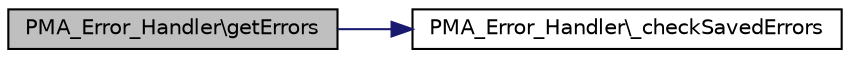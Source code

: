 digraph G
{
  edge [fontname="Helvetica",fontsize="10",labelfontname="Helvetica",labelfontsize="10"];
  node [fontname="Helvetica",fontsize="10",shape=record];
  rankdir="LR";
  Node1 [label="PMA_Error_Handler\\getErrors",height=0.2,width=0.4,color="black", fillcolor="grey75", style="filled" fontcolor="black"];
  Node1 -> Node2 [color="midnightblue",fontsize="10",style="solid",fontname="Helvetica"];
  Node2 [label="PMA_Error_Handler\\_checkSavedErrors",height=0.2,width=0.4,color="black", fillcolor="white", style="filled",URL="$classPMA__Error__Handler.html#a28538a21240e077341c14391657e93b6",tooltip="look in session for saved errors"];
}
